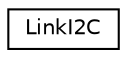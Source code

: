 digraph "Grafische Darstellung der Klassenhierarchie"
{
  edge [fontname="Helvetica",fontsize="10",labelfontname="Helvetica",labelfontsize="10"];
  node [fontname="Helvetica",fontsize="10",shape=record];
  rankdir="LR";
  Node0 [label="LinkI2C",height=0.2,width=0.4,color="black", fillcolor="white", style="filled",URL="$classLinkI2C.html"];
}
